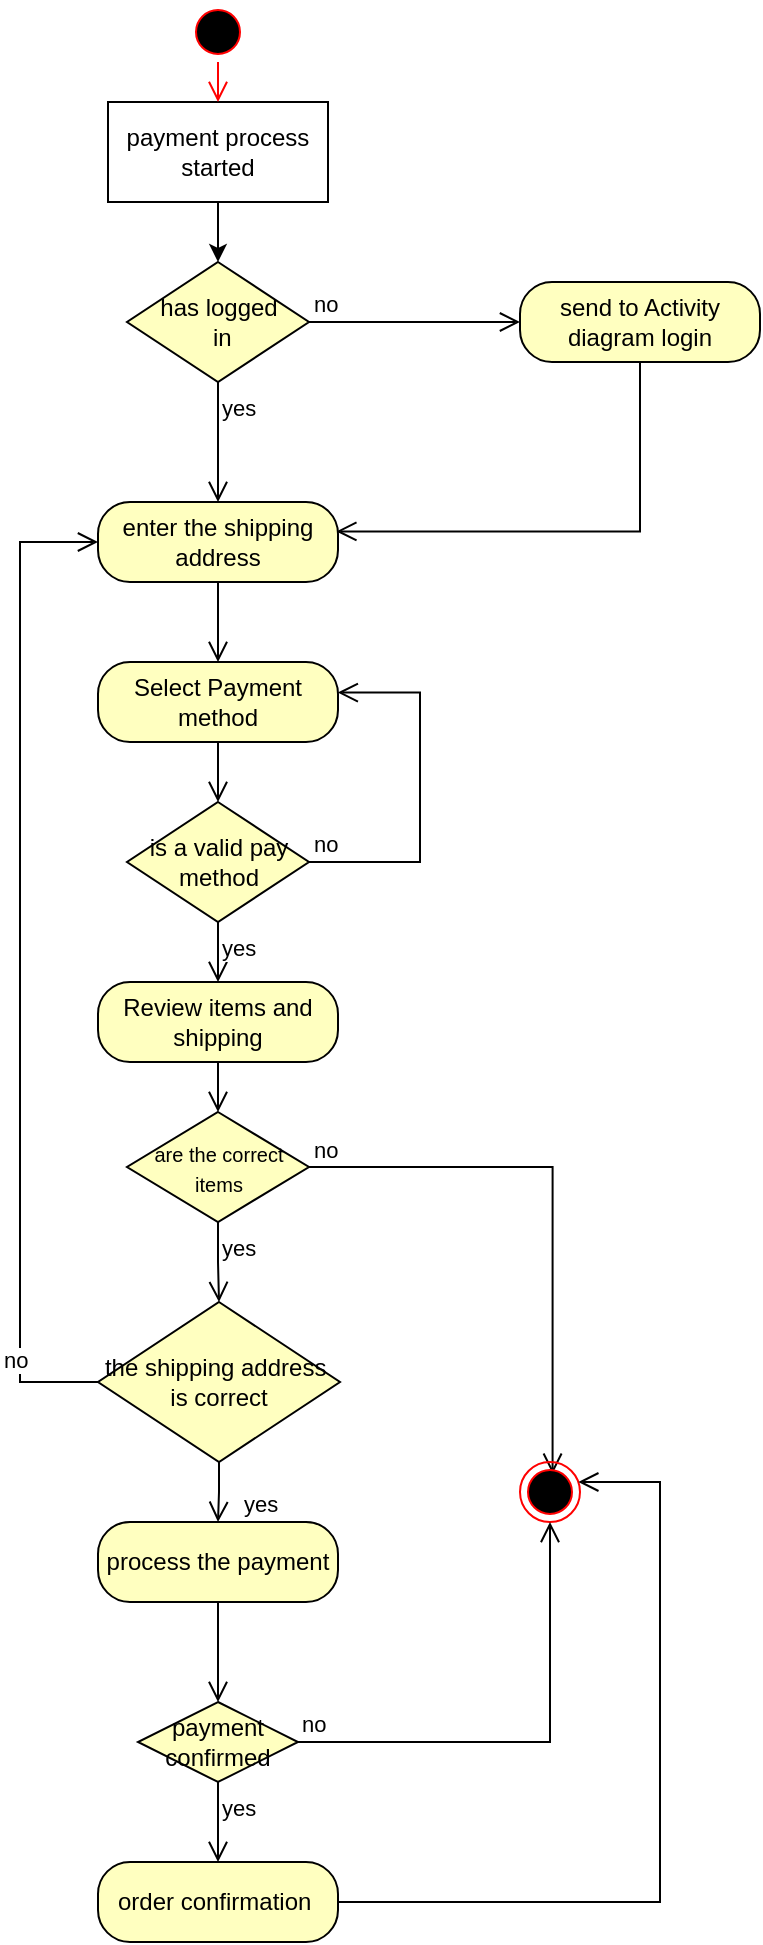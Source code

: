 <mxfile version="24.1.0" type="device">
  <diagram name="Página-1" id="xRMZfEevZ_zfoJnca7Nm">
    <mxGraphModel dx="880" dy="524" grid="1" gridSize="10" guides="1" tooltips="1" connect="1" arrows="1" fold="1" page="1" pageScale="1" pageWidth="827" pageHeight="1169" math="0" shadow="0">
      <root>
        <mxCell id="0" />
        <mxCell id="1" parent="0" />
        <mxCell id="SjrYipQzIHmb5e42CeVk-10" style="edgeStyle=orthogonalEdgeStyle;rounded=0;orthogonalLoop=1;jettySize=auto;html=1;entryX=0.5;entryY=0;entryDx=0;entryDy=0;strokeColor=#000000;" parent="1" source="SjrYipQzIHmb5e42CeVk-6" target="SjrYipQzIHmb5e42CeVk-7" edge="1">
          <mxGeometry relative="1" as="geometry" />
        </mxCell>
        <mxCell id="SjrYipQzIHmb5e42CeVk-6" value="payment process started" style="html=1;whiteSpace=wrap;strokeColor=#000000;" parent="1" vertex="1">
          <mxGeometry x="344" y="80" width="110" height="50" as="geometry" />
        </mxCell>
        <mxCell id="SjrYipQzIHmb5e42CeVk-7" value="has logged&lt;div&gt;&amp;nbsp;in&lt;/div&gt;" style="rhombus;whiteSpace=wrap;html=1;fontColor=#000000;fillColor=#ffffc0;strokeColor=#000000;" parent="1" vertex="1">
          <mxGeometry x="353.5" y="160" width="91" height="60" as="geometry" />
        </mxCell>
        <mxCell id="SjrYipQzIHmb5e42CeVk-8" value="no" style="edgeStyle=orthogonalEdgeStyle;html=1;align=left;verticalAlign=bottom;endArrow=open;endSize=8;strokeColor=#000000;rounded=0;" parent="1" source="SjrYipQzIHmb5e42CeVk-7" target="SjrYipQzIHmb5e42CeVk-11" edge="1">
          <mxGeometry x="-1" relative="1" as="geometry">
            <mxPoint x="540" y="180" as="targetPoint" />
          </mxGeometry>
        </mxCell>
        <mxCell id="SjrYipQzIHmb5e42CeVk-9" value="yes" style="edgeStyle=orthogonalEdgeStyle;html=1;align=left;verticalAlign=top;endArrow=open;endSize=8;strokeColor=#000000;rounded=0;" parent="1" source="SjrYipQzIHmb5e42CeVk-7" target="SjrYipQzIHmb5e42CeVk-14" edge="1">
          <mxGeometry x="-1" relative="1" as="geometry">
            <mxPoint x="399" y="270" as="targetPoint" />
          </mxGeometry>
        </mxCell>
        <mxCell id="SjrYipQzIHmb5e42CeVk-11" value="send to Activity diagram login" style="rounded=1;whiteSpace=wrap;html=1;arcSize=40;fontColor=#000000;fillColor=#ffffc0;strokeColor=#000000;" parent="1" vertex="1">
          <mxGeometry x="550" y="170" width="120" height="40" as="geometry" />
        </mxCell>
        <mxCell id="SjrYipQzIHmb5e42CeVk-12" value="" style="edgeStyle=orthogonalEdgeStyle;html=1;verticalAlign=bottom;endArrow=open;endSize=8;strokeColor=#000000;rounded=0;entryX=0.993;entryY=0.368;entryDx=0;entryDy=0;exitX=0.5;exitY=1;exitDx=0;exitDy=0;entryPerimeter=0;" parent="1" source="SjrYipQzIHmb5e42CeVk-11" target="SjrYipQzIHmb5e42CeVk-14" edge="1">
          <mxGeometry relative="1" as="geometry">
            <mxPoint x="454" y="295" as="targetPoint" />
          </mxGeometry>
        </mxCell>
        <mxCell id="SjrYipQzIHmb5e42CeVk-14" value="enter the shipping address" style="rounded=1;whiteSpace=wrap;html=1;arcSize=40;fontColor=#000000;fillColor=#ffffc0;strokeColor=#000000;" parent="1" vertex="1">
          <mxGeometry x="339" y="280" width="120" height="40" as="geometry" />
        </mxCell>
        <mxCell id="SjrYipQzIHmb5e42CeVk-15" value="" style="edgeStyle=orthogonalEdgeStyle;html=1;verticalAlign=bottom;endArrow=open;endSize=8;strokeColor=#000000;rounded=0;entryX=0.5;entryY=0;entryDx=0;entryDy=0;" parent="1" source="SjrYipQzIHmb5e42CeVk-14" target="SjrYipQzIHmb5e42CeVk-16" edge="1">
          <mxGeometry relative="1" as="geometry">
            <mxPoint x="399" y="370" as="targetPoint" />
          </mxGeometry>
        </mxCell>
        <mxCell id="SjrYipQzIHmb5e42CeVk-16" value="Select Payment method" style="rounded=1;whiteSpace=wrap;html=1;arcSize=40;fontColor=#000000;fillColor=#ffffc0;strokeColor=#000000;" parent="1" vertex="1">
          <mxGeometry x="339" y="360" width="120" height="40" as="geometry" />
        </mxCell>
        <mxCell id="SjrYipQzIHmb5e42CeVk-17" value="" style="edgeStyle=orthogonalEdgeStyle;html=1;verticalAlign=bottom;endArrow=open;endSize=8;strokeColor=#000000;rounded=0;" parent="1" source="SjrYipQzIHmb5e42CeVk-16" target="SjrYipQzIHmb5e42CeVk-23" edge="1">
          <mxGeometry relative="1" as="geometry">
            <mxPoint x="399" y="420" as="targetPoint" />
            <Array as="points" />
          </mxGeometry>
        </mxCell>
        <mxCell id="SjrYipQzIHmb5e42CeVk-18" value="Review items and shipping" style="rounded=1;whiteSpace=wrap;html=1;arcSize=40;fontColor=#000000;fillColor=#ffffc0;strokeColor=#000000;" parent="1" vertex="1">
          <mxGeometry x="339" y="520" width="120" height="40" as="geometry" />
        </mxCell>
        <mxCell id="SjrYipQzIHmb5e42CeVk-19" value="" style="edgeStyle=orthogonalEdgeStyle;html=1;verticalAlign=bottom;endArrow=open;endSize=8;strokeColor=#000000;rounded=0;" parent="1" source="SjrYipQzIHmb5e42CeVk-18" target="SjrYipQzIHmb5e42CeVk-26" edge="1">
          <mxGeometry relative="1" as="geometry">
            <mxPoint x="399" y="600" as="targetPoint" />
          </mxGeometry>
        </mxCell>
        <mxCell id="SjrYipQzIHmb5e42CeVk-23" value="is a valid pay method" style="rhombus;whiteSpace=wrap;html=1;fontColor=#000000;fillColor=#ffffc0;strokeColor=#000000;" parent="1" vertex="1">
          <mxGeometry x="353.5" y="430" width="91" height="60" as="geometry" />
        </mxCell>
        <mxCell id="SjrYipQzIHmb5e42CeVk-24" value="no" style="edgeStyle=orthogonalEdgeStyle;html=1;align=left;verticalAlign=bottom;endArrow=open;endSize=8;strokeColor=#000000;rounded=0;entryX=0.999;entryY=0.382;entryDx=0;entryDy=0;entryPerimeter=0;exitX=1;exitY=0.5;exitDx=0;exitDy=0;" parent="1" source="SjrYipQzIHmb5e42CeVk-23" target="SjrYipQzIHmb5e42CeVk-16" edge="1">
          <mxGeometry x="-1" relative="1" as="geometry">
            <mxPoint x="540" y="460" as="targetPoint" />
            <Array as="points">
              <mxPoint x="500" y="460" />
              <mxPoint x="500" y="375" />
            </Array>
          </mxGeometry>
        </mxCell>
        <mxCell id="SjrYipQzIHmb5e42CeVk-25" value="yes" style="edgeStyle=orthogonalEdgeStyle;html=1;align=left;verticalAlign=top;endArrow=open;endSize=8;strokeColor=#000000;rounded=0;" parent="1" source="SjrYipQzIHmb5e42CeVk-23" target="SjrYipQzIHmb5e42CeVk-18" edge="1">
          <mxGeometry x="-1" relative="1" as="geometry">
            <mxPoint x="400" y="540" as="targetPoint" />
          </mxGeometry>
        </mxCell>
        <mxCell id="SjrYipQzIHmb5e42CeVk-26" value="&lt;font style=&quot;font-size: 10px;&quot;&gt;are the&amp;nbsp;&lt;span style=&quot;background-color: initial;&quot;&gt;correct items&lt;/span&gt;&lt;/font&gt;" style="rhombus;whiteSpace=wrap;html=1;fontColor=#000000;fillColor=#ffffc0;strokeColor=#000000;" parent="1" vertex="1">
          <mxGeometry x="353.5" y="585" width="91" height="55" as="geometry" />
        </mxCell>
        <mxCell id="SjrYipQzIHmb5e42CeVk-27" value="no" style="edgeStyle=orthogonalEdgeStyle;html=1;align=left;verticalAlign=bottom;endArrow=open;endSize=8;strokeColor=#000000;rounded=0;entryX=0.543;entryY=0.195;entryDx=0;entryDy=0;entryPerimeter=0;" parent="1" source="SjrYipQzIHmb5e42CeVk-26" target="SjrYipQzIHmb5e42CeVk-29" edge="1">
          <mxGeometry x="-1" relative="1" as="geometry">
            <mxPoint x="540" y="650" as="targetPoint" />
          </mxGeometry>
        </mxCell>
        <mxCell id="SjrYipQzIHmb5e42CeVk-28" value="yes" style="edgeStyle=orthogonalEdgeStyle;html=1;align=left;verticalAlign=top;endArrow=open;endSize=8;strokeColor=#000000;rounded=0;entryX=0.5;entryY=0;entryDx=0;entryDy=0;" parent="1" source="SjrYipQzIHmb5e42CeVk-26" target="SjrYipQzIHmb5e42CeVk-30" edge="1">
          <mxGeometry x="-1" relative="1" as="geometry">
            <mxPoint x="400" y="730" as="targetPoint" />
          </mxGeometry>
        </mxCell>
        <mxCell id="SjrYipQzIHmb5e42CeVk-29" value="" style="ellipse;html=1;shape=endState;fillColor=#000000;strokeColor=#ff0000;" parent="1" vertex="1">
          <mxGeometry x="550" y="760" width="30" height="30" as="geometry" />
        </mxCell>
        <mxCell id="SjrYipQzIHmb5e42CeVk-30" value="the shipping address&amp;nbsp; is correct" style="rhombus;whiteSpace=wrap;html=1;fontColor=#000000;fillColor=#ffffc0;strokeColor=#000000;" parent="1" vertex="1">
          <mxGeometry x="339" y="680" width="121" height="80" as="geometry" />
        </mxCell>
        <mxCell id="SjrYipQzIHmb5e42CeVk-31" value="no" style="edgeStyle=orthogonalEdgeStyle;html=1;align=left;verticalAlign=bottom;endArrow=open;endSize=8;strokeColor=#000000;rounded=0;entryX=0;entryY=0.5;entryDx=0;entryDy=0;exitX=0;exitY=0.5;exitDx=0;exitDy=0;" parent="1" source="SjrYipQzIHmb5e42CeVk-30" target="SjrYipQzIHmb5e42CeVk-14" edge="1">
          <mxGeometry x="-0.836" y="10" relative="1" as="geometry">
            <mxPoint x="540" y="780" as="targetPoint" />
            <Array as="points">
              <mxPoint x="339" y="720" />
              <mxPoint x="300" y="720" />
              <mxPoint x="300" y="300" />
            </Array>
            <mxPoint as="offset" />
          </mxGeometry>
        </mxCell>
        <mxCell id="SjrYipQzIHmb5e42CeVk-32" value="yes" style="edgeStyle=orthogonalEdgeStyle;html=1;align=left;verticalAlign=top;endArrow=open;endSize=8;strokeColor=#000000;rounded=0;" parent="1" source="SjrYipQzIHmb5e42CeVk-30" target="SjrYipQzIHmb5e42CeVk-33" edge="1">
          <mxGeometry x="-0.483" y="10" relative="1" as="geometry">
            <mxPoint x="400" y="800" as="targetPoint" />
            <mxPoint as="offset" />
          </mxGeometry>
        </mxCell>
        <mxCell id="SjrYipQzIHmb5e42CeVk-33" value="process the payment" style="rounded=1;whiteSpace=wrap;html=1;arcSize=40;fontColor=#000000;fillColor=#ffffc0;strokeColor=#000000;" parent="1" vertex="1">
          <mxGeometry x="339" y="790" width="120" height="40" as="geometry" />
        </mxCell>
        <mxCell id="SjrYipQzIHmb5e42CeVk-34" value="" style="edgeStyle=orthogonalEdgeStyle;html=1;verticalAlign=bottom;endArrow=open;endSize=8;strokeColor=#000000;rounded=0;entryX=0.5;entryY=0;entryDx=0;entryDy=0;" parent="1" source="SjrYipQzIHmb5e42CeVk-33" target="SjrYipQzIHmb5e42CeVk-35" edge="1">
          <mxGeometry relative="1" as="geometry">
            <mxPoint x="400" y="900" as="targetPoint" />
          </mxGeometry>
        </mxCell>
        <mxCell id="SjrYipQzIHmb5e42CeVk-35" value="payment confirmed" style="rhombus;whiteSpace=wrap;html=1;fontColor=#000000;fillColor=#ffffc0;strokeColor=#000000;" parent="1" vertex="1">
          <mxGeometry x="359" y="880" width="80" height="40" as="geometry" />
        </mxCell>
        <mxCell id="SjrYipQzIHmb5e42CeVk-36" value="no" style="edgeStyle=orthogonalEdgeStyle;html=1;align=left;verticalAlign=bottom;endArrow=open;endSize=8;strokeColor=#000000;rounded=0;" parent="1" source="SjrYipQzIHmb5e42CeVk-35" target="SjrYipQzIHmb5e42CeVk-29" edge="1">
          <mxGeometry x="-1" relative="1" as="geometry">
            <mxPoint x="560" y="760" as="targetPoint" />
          </mxGeometry>
        </mxCell>
        <mxCell id="SjrYipQzIHmb5e42CeVk-37" value="yes" style="edgeStyle=orthogonalEdgeStyle;html=1;align=left;verticalAlign=top;endArrow=open;endSize=8;strokeColor=#000000;rounded=0;" parent="1" source="SjrYipQzIHmb5e42CeVk-35" target="SjrYipQzIHmb5e42CeVk-38" edge="1">
          <mxGeometry x="-1" relative="1" as="geometry">
            <mxPoint x="399" y="1000" as="targetPoint" />
          </mxGeometry>
        </mxCell>
        <mxCell id="SjrYipQzIHmb5e42CeVk-38" value="order confirmation&amp;nbsp;" style="rounded=1;whiteSpace=wrap;html=1;arcSize=40;fontColor=#000000;fillColor=#ffffc0;strokeColor=#000000;" parent="1" vertex="1">
          <mxGeometry x="339" y="960" width="120" height="40" as="geometry" />
        </mxCell>
        <mxCell id="SjrYipQzIHmb5e42CeVk-39" value="" style="edgeStyle=orthogonalEdgeStyle;html=1;verticalAlign=bottom;endArrow=open;endSize=8;strokeColor=#000000;rounded=0;" parent="1" source="SjrYipQzIHmb5e42CeVk-38" target="SjrYipQzIHmb5e42CeVk-29" edge="1">
          <mxGeometry relative="1" as="geometry">
            <mxPoint x="610" y="960" as="targetPoint" />
            <Array as="points">
              <mxPoint x="620" y="980" />
              <mxPoint x="620" y="770" />
            </Array>
          </mxGeometry>
        </mxCell>
        <mxCell id="SjrYipQzIHmb5e42CeVk-40" value="" style="ellipse;html=1;shape=startState;fillColor=#000000;strokeColor=#ff0000;" parent="1" vertex="1">
          <mxGeometry x="384" y="30" width="30" height="30" as="geometry" />
        </mxCell>
        <mxCell id="SjrYipQzIHmb5e42CeVk-41" value="" style="edgeStyle=orthogonalEdgeStyle;html=1;verticalAlign=bottom;endArrow=open;endSize=8;strokeColor=#ff0000;rounded=0;" parent="1" source="SjrYipQzIHmb5e42CeVk-40" target="SjrYipQzIHmb5e42CeVk-6" edge="1">
          <mxGeometry relative="1" as="geometry">
            <mxPoint x="400" y="120" as="targetPoint" />
          </mxGeometry>
        </mxCell>
      </root>
    </mxGraphModel>
  </diagram>
</mxfile>
